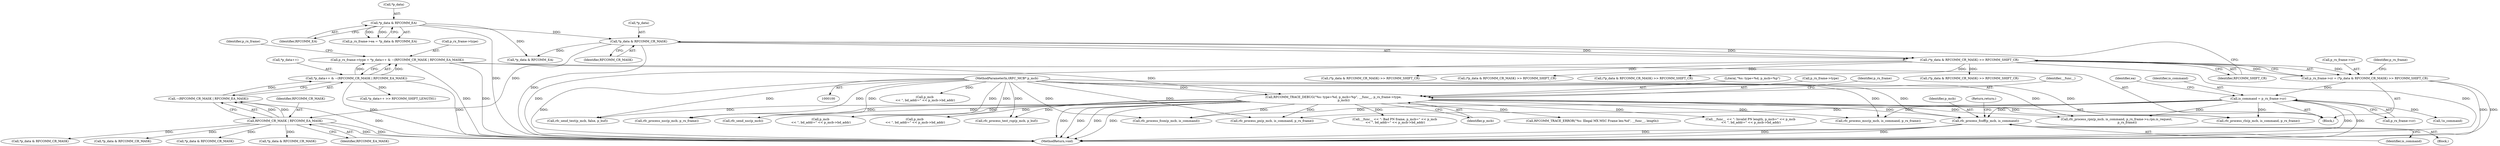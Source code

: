 digraph "0_Android_92a7bf8c44a236607c146240f3c0adc1ae01fedf@pointer" {
"1000538" [label="(Call,rfc_process_fcoff(p_mcb, is_command))"];
"1000285" [label="(Call,RFCOMM_TRACE_DEBUG(\"%s: type=%d, p_mcb=%p\", __func__, p_rx_frame->type,\n                     p_mcb))"];
"1000168" [label="(Call,p_rx_frame->type = *p_data++ & ~(RFCOMM_CR_MASK | RFCOMM_EA_MASK))"];
"1000172" [label="(Call,*p_data++ & ~(RFCOMM_CR_MASK | RFCOMM_EA_MASK))"];
"1000176" [label="(Call,~(RFCOMM_CR_MASK | RFCOMM_EA_MASK))"];
"1000177" [label="(Call,RFCOMM_CR_MASK | RFCOMM_EA_MASK)"];
"1000163" [label="(Call,*p_data & RFCOMM_CR_MASK)"];
"1000154" [label="(Call,*p_data & RFCOMM_EA)"];
"1000101" [label="(MethodParameterIn,tRFC_MCB* p_mcb)"];
"1000215" [label="(Call,is_command = p_rx_frame->cr)"];
"1000158" [label="(Call,p_rx_frame->cr = (*p_data & RFCOMM_CR_MASK) >> RFCOMM_SHIFT_CR)"];
"1000162" [label="(Call,(*p_data & RFCOMM_CR_MASK) >> RFCOMM_SHIFT_CR)"];
"1000526" [label="(Call,rfc_process_fcon(p_mcb, is_command))"];
"1000469" [label="(Call,rfc_process_pn(p_mcb, is_command, p_rx_frame))"];
"1000173" [label="(Call,*p_data++)"];
"1000179" [label="(Identifier,RFCOMM_EA_MASK)"];
"1000670" [label="(Call,rfc_process_msc(p_mcb, is_command, p_rx_frame))"];
"1000159" [label="(Call,p_rx_frame->cr)"];
"1000215" [label="(Call,is_command = p_rx_frame->cr)"];
"1000294" [label="(Identifier,p_rx_frame)"];
"1000538" [label="(Call,rfc_process_fcoff(p_mcb, is_command))"];
"1000163" [label="(Call,*p_data & RFCOMM_CR_MASK)"];
"1000571" [label="(Call,*p_data & RFCOMM_CR_MASK)"];
"1000539" [label="(Identifier,p_mcb)"];
"1000221" [label="(Identifier,ea)"];
"1000168" [label="(Call,p_rx_frame->type = *p_data++ & ~(RFCOMM_CR_MASK | RFCOMM_EA_MASK))"];
"1000170" [label="(Identifier,p_rx_frame)"];
"1000177" [label="(Call,RFCOMM_CR_MASK | RFCOMM_EA_MASK)"];
"1000158" [label="(Call,p_rx_frame->cr = (*p_data & RFCOMM_CR_MASK) >> RFCOMM_SHIFT_CR)"];
"1001013" [label="(Call,rfc_send_nsc(p_mcb))"];
"1000748" [label="(Call,*p_data & RFCOMM_CR_MASK)"];
"1000222" [label="(Call,*p_data & RFCOMM_EA)"];
"1000296" [label="(Block,)"];
"1000928" [label="(Call,rfc_process_rpn(p_mcb, is_command, p_rx_frame->u.rpn.is_request,\n                      p_rx_frame))"];
"1000310" [label="(Call,p_mcb\n << \", bd_addr=\" << p_mcb->bd_addr)"];
"1000157" [label="(Identifier,RFCOMM_EA)"];
"1000216" [label="(Identifier,is_command)"];
"1000154" [label="(Call,*p_data & RFCOMM_EA)"];
"1000162" [label="(Call,(*p_data & RFCOMM_CR_MASK) >> RFCOMM_SHIFT_CR)"];
"1000275" [label="(Call,p_mcb\n << \", bd_addr=\" << p_mcb->bd_addr)"];
"1000509" [label="(Call,rfc_send_test(p_mcb, false, p_buf))"];
"1000217" [label="(Call,p_rx_frame->cr)"];
"1000228" [label="(Call,*p_data++ >> RFCOMM_SHIFT_LENGTH1)"];
"1000704" [label="(Call,(*p_data & RFCOMM_CR_MASK) >> RFCOMM_SHIFT_CR)"];
"1000540" [label="(Identifier,is_command)"];
"1000101" [label="(MethodParameterIn,tRFC_MCB* p_mcb)"];
"1000287" [label="(Identifier,__func__)"];
"1000176" [label="(Call,~(RFCOMM_CR_MASK | RFCOMM_EA_MASK))"];
"1000747" [label="(Call,(*p_data & RFCOMM_CR_MASK) >> RFCOMM_SHIFT_CR)"];
"1000541" [label="(Return,return;)"];
"1000570" [label="(Call,(*p_data & RFCOMM_CR_MASK) >> RFCOMM_SHIFT_CR)"];
"1000150" [label="(Call,p_rx_frame->ea = *p_data & RFCOMM_EA)"];
"1000455" [label="(Call,__func__ << \": Bad PN frame, p_mcb=\" << p_mcb\n << \", bd_addr=\" << p_mcb->bd_addr)"];
"1000681" [label="(Call,!is_command)"];
"1000103" [label="(Block,)"];
"1000725" [label="(Call,rfc_process_nsc(p_mcb, p_rx_frame))"];
"1001015" [label="(MethodReturn,void)"];
"1000286" [label="(Literal,\"%s: type=%d, p_mcb=%p\")"];
"1000954" [label="(Call,(*p_data & RFCOMM_CR_MASK) >> RFCOMM_SHIFT_CR)"];
"1000172" [label="(Call,*p_data++ & ~(RFCOMM_CR_MASK | RFCOMM_EA_MASK))"];
"1000288" [label="(Call,p_rx_frame->type)"];
"1000169" [label="(Call,p_rx_frame->type)"];
"1000705" [label="(Call,*p_data & RFCOMM_CR_MASK)"];
"1000459" [label="(Call,p_mcb\n << \", bd_addr=\" << p_mcb->bd_addr)"];
"1000155" [label="(Call,*p_data)"];
"1000291" [label="(Identifier,p_mcb)"];
"1001004" [label="(Call,rfc_process_rls(p_mcb, is_command, p_rx_frame))"];
"1000955" [label="(Call,*p_data & RFCOMM_CR_MASK)"];
"1000514" [label="(Call,rfc_process_test_rsp(p_mcb, p_buf))"];
"1000552" [label="(Call,RFCOMM_TRACE_ERROR(\"%s: Illegal MX MSC Frame len:%d\", __func__, length))"];
"1000166" [label="(Identifier,RFCOMM_CR_MASK)"];
"1000167" [label="(Identifier,RFCOMM_SHIFT_CR)"];
"1000184" [label="(Identifier,p_rx_frame)"];
"1000164" [label="(Call,*p_data)"];
"1000285" [label="(Call,RFCOMM_TRACE_DEBUG(\"%s: type=%d, p_mcb=%p\", __func__, p_rx_frame->type,\n                     p_mcb))"];
"1000178" [label="(Identifier,RFCOMM_CR_MASK)"];
"1000306" [label="(Call,__func__ << \": Invalid PN length, p_mcb=\" << p_mcb\n << \", bd_addr=\" << p_mcb->bd_addr)"];
"1000538" -> "1000296"  [label="AST: "];
"1000538" -> "1000540"  [label="CFG: "];
"1000539" -> "1000538"  [label="AST: "];
"1000540" -> "1000538"  [label="AST: "];
"1000541" -> "1000538"  [label="CFG: "];
"1000538" -> "1001015"  [label="DDG: "];
"1000538" -> "1001015"  [label="DDG: "];
"1000538" -> "1001015"  [label="DDG: "];
"1000285" -> "1000538"  [label="DDG: "];
"1000101" -> "1000538"  [label="DDG: "];
"1000215" -> "1000538"  [label="DDG: "];
"1000285" -> "1000103"  [label="AST: "];
"1000285" -> "1000291"  [label="CFG: "];
"1000286" -> "1000285"  [label="AST: "];
"1000287" -> "1000285"  [label="AST: "];
"1000288" -> "1000285"  [label="AST: "];
"1000291" -> "1000285"  [label="AST: "];
"1000294" -> "1000285"  [label="CFG: "];
"1000285" -> "1001015"  [label="DDG: "];
"1000285" -> "1001015"  [label="DDG: "];
"1000285" -> "1001015"  [label="DDG: "];
"1000285" -> "1001015"  [label="DDG: "];
"1000168" -> "1000285"  [label="DDG: "];
"1000101" -> "1000285"  [label="DDG: "];
"1000285" -> "1000306"  [label="DDG: "];
"1000285" -> "1000310"  [label="DDG: "];
"1000285" -> "1000455"  [label="DDG: "];
"1000285" -> "1000459"  [label="DDG: "];
"1000285" -> "1000469"  [label="DDG: "];
"1000285" -> "1000509"  [label="DDG: "];
"1000285" -> "1000514"  [label="DDG: "];
"1000285" -> "1000526"  [label="DDG: "];
"1000285" -> "1000552"  [label="DDG: "];
"1000285" -> "1000670"  [label="DDG: "];
"1000285" -> "1000725"  [label="DDG: "];
"1000285" -> "1000928"  [label="DDG: "];
"1000285" -> "1001004"  [label="DDG: "];
"1000285" -> "1001013"  [label="DDG: "];
"1000168" -> "1000103"  [label="AST: "];
"1000168" -> "1000172"  [label="CFG: "];
"1000169" -> "1000168"  [label="AST: "];
"1000172" -> "1000168"  [label="AST: "];
"1000184" -> "1000168"  [label="CFG: "];
"1000168" -> "1001015"  [label="DDG: "];
"1000168" -> "1001015"  [label="DDG: "];
"1000172" -> "1000168"  [label="DDG: "];
"1000172" -> "1000168"  [label="DDG: "];
"1000172" -> "1000176"  [label="CFG: "];
"1000173" -> "1000172"  [label="AST: "];
"1000176" -> "1000172"  [label="AST: "];
"1000172" -> "1001015"  [label="DDG: "];
"1000172" -> "1001015"  [label="DDG: "];
"1000176" -> "1000172"  [label="DDG: "];
"1000172" -> "1000228"  [label="DDG: "];
"1000176" -> "1000177"  [label="CFG: "];
"1000177" -> "1000176"  [label="AST: "];
"1000176" -> "1001015"  [label="DDG: "];
"1000177" -> "1000176"  [label="DDG: "];
"1000177" -> "1000176"  [label="DDG: "];
"1000177" -> "1000179"  [label="CFG: "];
"1000178" -> "1000177"  [label="AST: "];
"1000179" -> "1000177"  [label="AST: "];
"1000177" -> "1001015"  [label="DDG: "];
"1000177" -> "1001015"  [label="DDG: "];
"1000163" -> "1000177"  [label="DDG: "];
"1000177" -> "1000571"  [label="DDG: "];
"1000177" -> "1000705"  [label="DDG: "];
"1000177" -> "1000748"  [label="DDG: "];
"1000177" -> "1000955"  [label="DDG: "];
"1000163" -> "1000162"  [label="AST: "];
"1000163" -> "1000166"  [label="CFG: "];
"1000164" -> "1000163"  [label="AST: "];
"1000166" -> "1000163"  [label="AST: "];
"1000167" -> "1000163"  [label="CFG: "];
"1000163" -> "1001015"  [label="DDG: "];
"1000163" -> "1000162"  [label="DDG: "];
"1000163" -> "1000162"  [label="DDG: "];
"1000154" -> "1000163"  [label="DDG: "];
"1000163" -> "1000222"  [label="DDG: "];
"1000154" -> "1000150"  [label="AST: "];
"1000154" -> "1000157"  [label="CFG: "];
"1000155" -> "1000154"  [label="AST: "];
"1000157" -> "1000154"  [label="AST: "];
"1000150" -> "1000154"  [label="CFG: "];
"1000154" -> "1001015"  [label="DDG: "];
"1000154" -> "1000150"  [label="DDG: "];
"1000154" -> "1000150"  [label="DDG: "];
"1000154" -> "1000222"  [label="DDG: "];
"1000101" -> "1000100"  [label="AST: "];
"1000101" -> "1001015"  [label="DDG: "];
"1000101" -> "1000275"  [label="DDG: "];
"1000101" -> "1000310"  [label="DDG: "];
"1000101" -> "1000459"  [label="DDG: "];
"1000101" -> "1000469"  [label="DDG: "];
"1000101" -> "1000509"  [label="DDG: "];
"1000101" -> "1000514"  [label="DDG: "];
"1000101" -> "1000526"  [label="DDG: "];
"1000101" -> "1000670"  [label="DDG: "];
"1000101" -> "1000725"  [label="DDG: "];
"1000101" -> "1000928"  [label="DDG: "];
"1000101" -> "1001004"  [label="DDG: "];
"1000101" -> "1001013"  [label="DDG: "];
"1000215" -> "1000103"  [label="AST: "];
"1000215" -> "1000217"  [label="CFG: "];
"1000216" -> "1000215"  [label="AST: "];
"1000217" -> "1000215"  [label="AST: "];
"1000221" -> "1000215"  [label="CFG: "];
"1000215" -> "1001015"  [label="DDG: "];
"1000215" -> "1001015"  [label="DDG: "];
"1000158" -> "1000215"  [label="DDG: "];
"1000215" -> "1000469"  [label="DDG: "];
"1000215" -> "1000526"  [label="DDG: "];
"1000215" -> "1000670"  [label="DDG: "];
"1000215" -> "1000681"  [label="DDG: "];
"1000215" -> "1000928"  [label="DDG: "];
"1000215" -> "1001004"  [label="DDG: "];
"1000158" -> "1000103"  [label="AST: "];
"1000158" -> "1000162"  [label="CFG: "];
"1000159" -> "1000158"  [label="AST: "];
"1000162" -> "1000158"  [label="AST: "];
"1000170" -> "1000158"  [label="CFG: "];
"1000158" -> "1001015"  [label="DDG: "];
"1000158" -> "1001015"  [label="DDG: "];
"1000162" -> "1000158"  [label="DDG: "];
"1000162" -> "1000158"  [label="DDG: "];
"1000162" -> "1000167"  [label="CFG: "];
"1000167" -> "1000162"  [label="AST: "];
"1000162" -> "1001015"  [label="DDG: "];
"1000162" -> "1001015"  [label="DDG: "];
"1000162" -> "1000570"  [label="DDG: "];
"1000162" -> "1000704"  [label="DDG: "];
"1000162" -> "1000747"  [label="DDG: "];
"1000162" -> "1000954"  [label="DDG: "];
}
